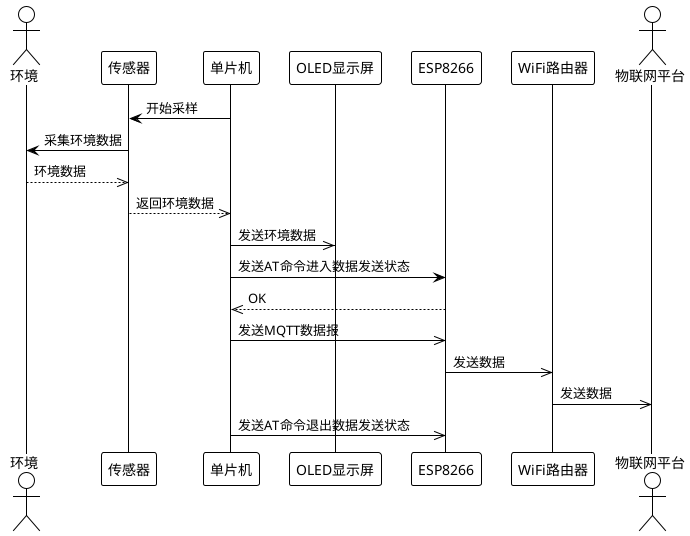 @startuml
!theme plain
actor 环境 as enov
participant 传感器 as chuan
participant 单片机 as stc 
participant OLED显示屏 as OLED 
participant ESP8266 as esp 
participant WiFi路由器 as wifiap
actor 物联网平台 as iot 

stc -> chuan : 开始采样
chuan -> enov : 采集环境数据
enov -->> chuan : 环境数据
chuan -->> stc : 返回环境数据
stc ->> OLED : 发送环境数据
stc -> esp : 发送AT命令进入数据发送状态
esp -->> stc : OK
stc ->> esp : 发送MQTT数据报
esp ->> wifiap : 发送数据
wifiap ->> iot : 发送数据
stc ->> esp : 发送AT命令退出数据发送状态

@enduml